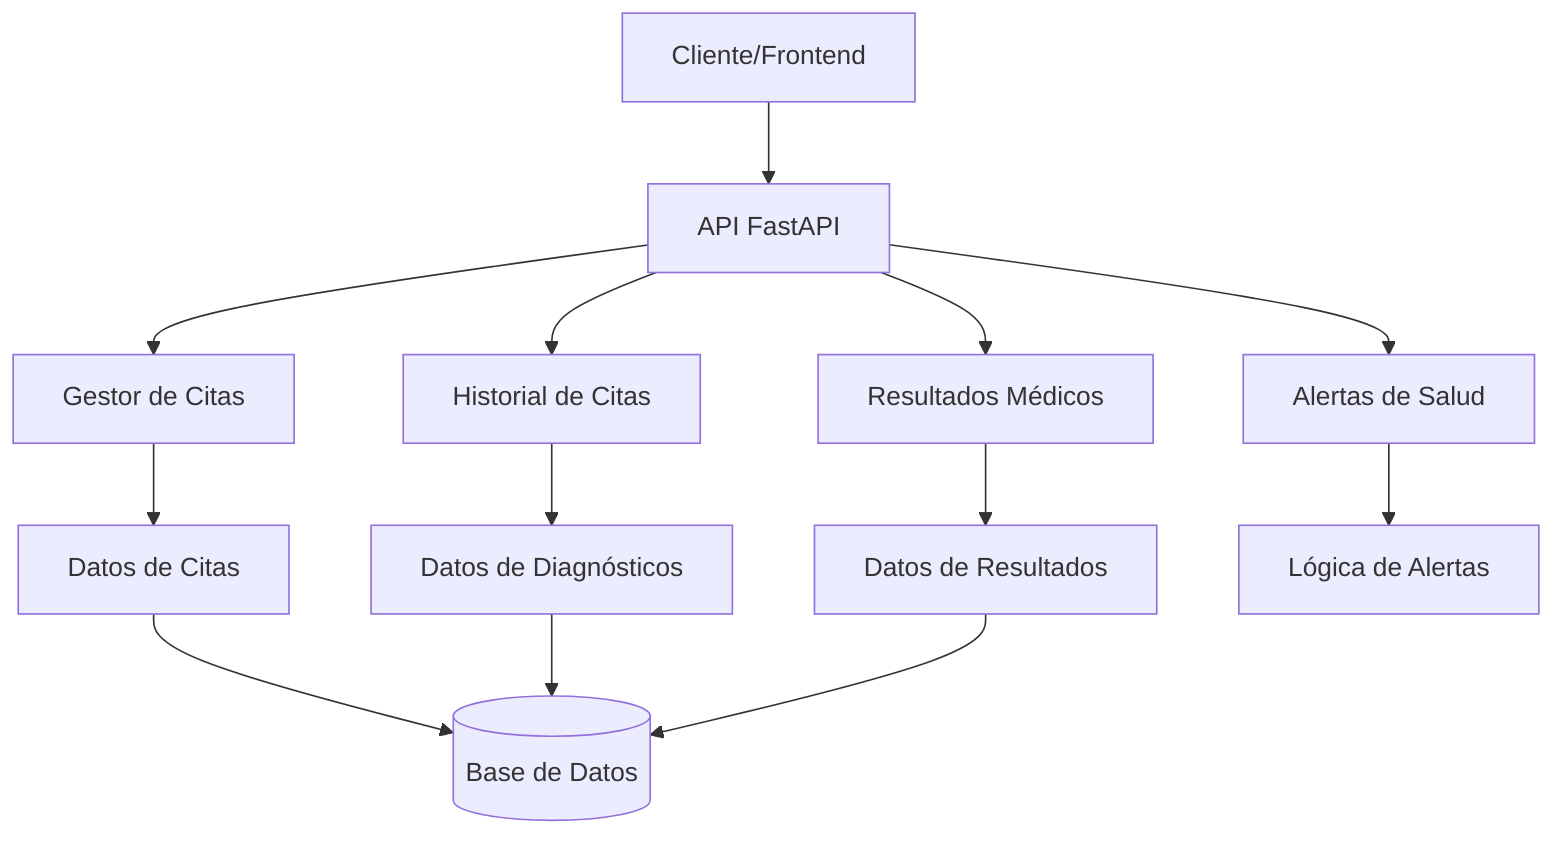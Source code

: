 graph TD
    A[Cliente/Frontend] --> B[API FastAPI]
    B --> C[Gestor de Citas]
    B --> D[Historial de Citas]
    B --> E[Resultados Médicos]
    B --> F[Alertas de Salud]
    C --> G[Datos de Citas]
    D --> H[Datos de Diagnósticos]
    E --> I[Datos de Resultados]
    F --> J[Lógica de Alertas]
    G --> K[(Base de Datos)]
    H --> K
    I --> K